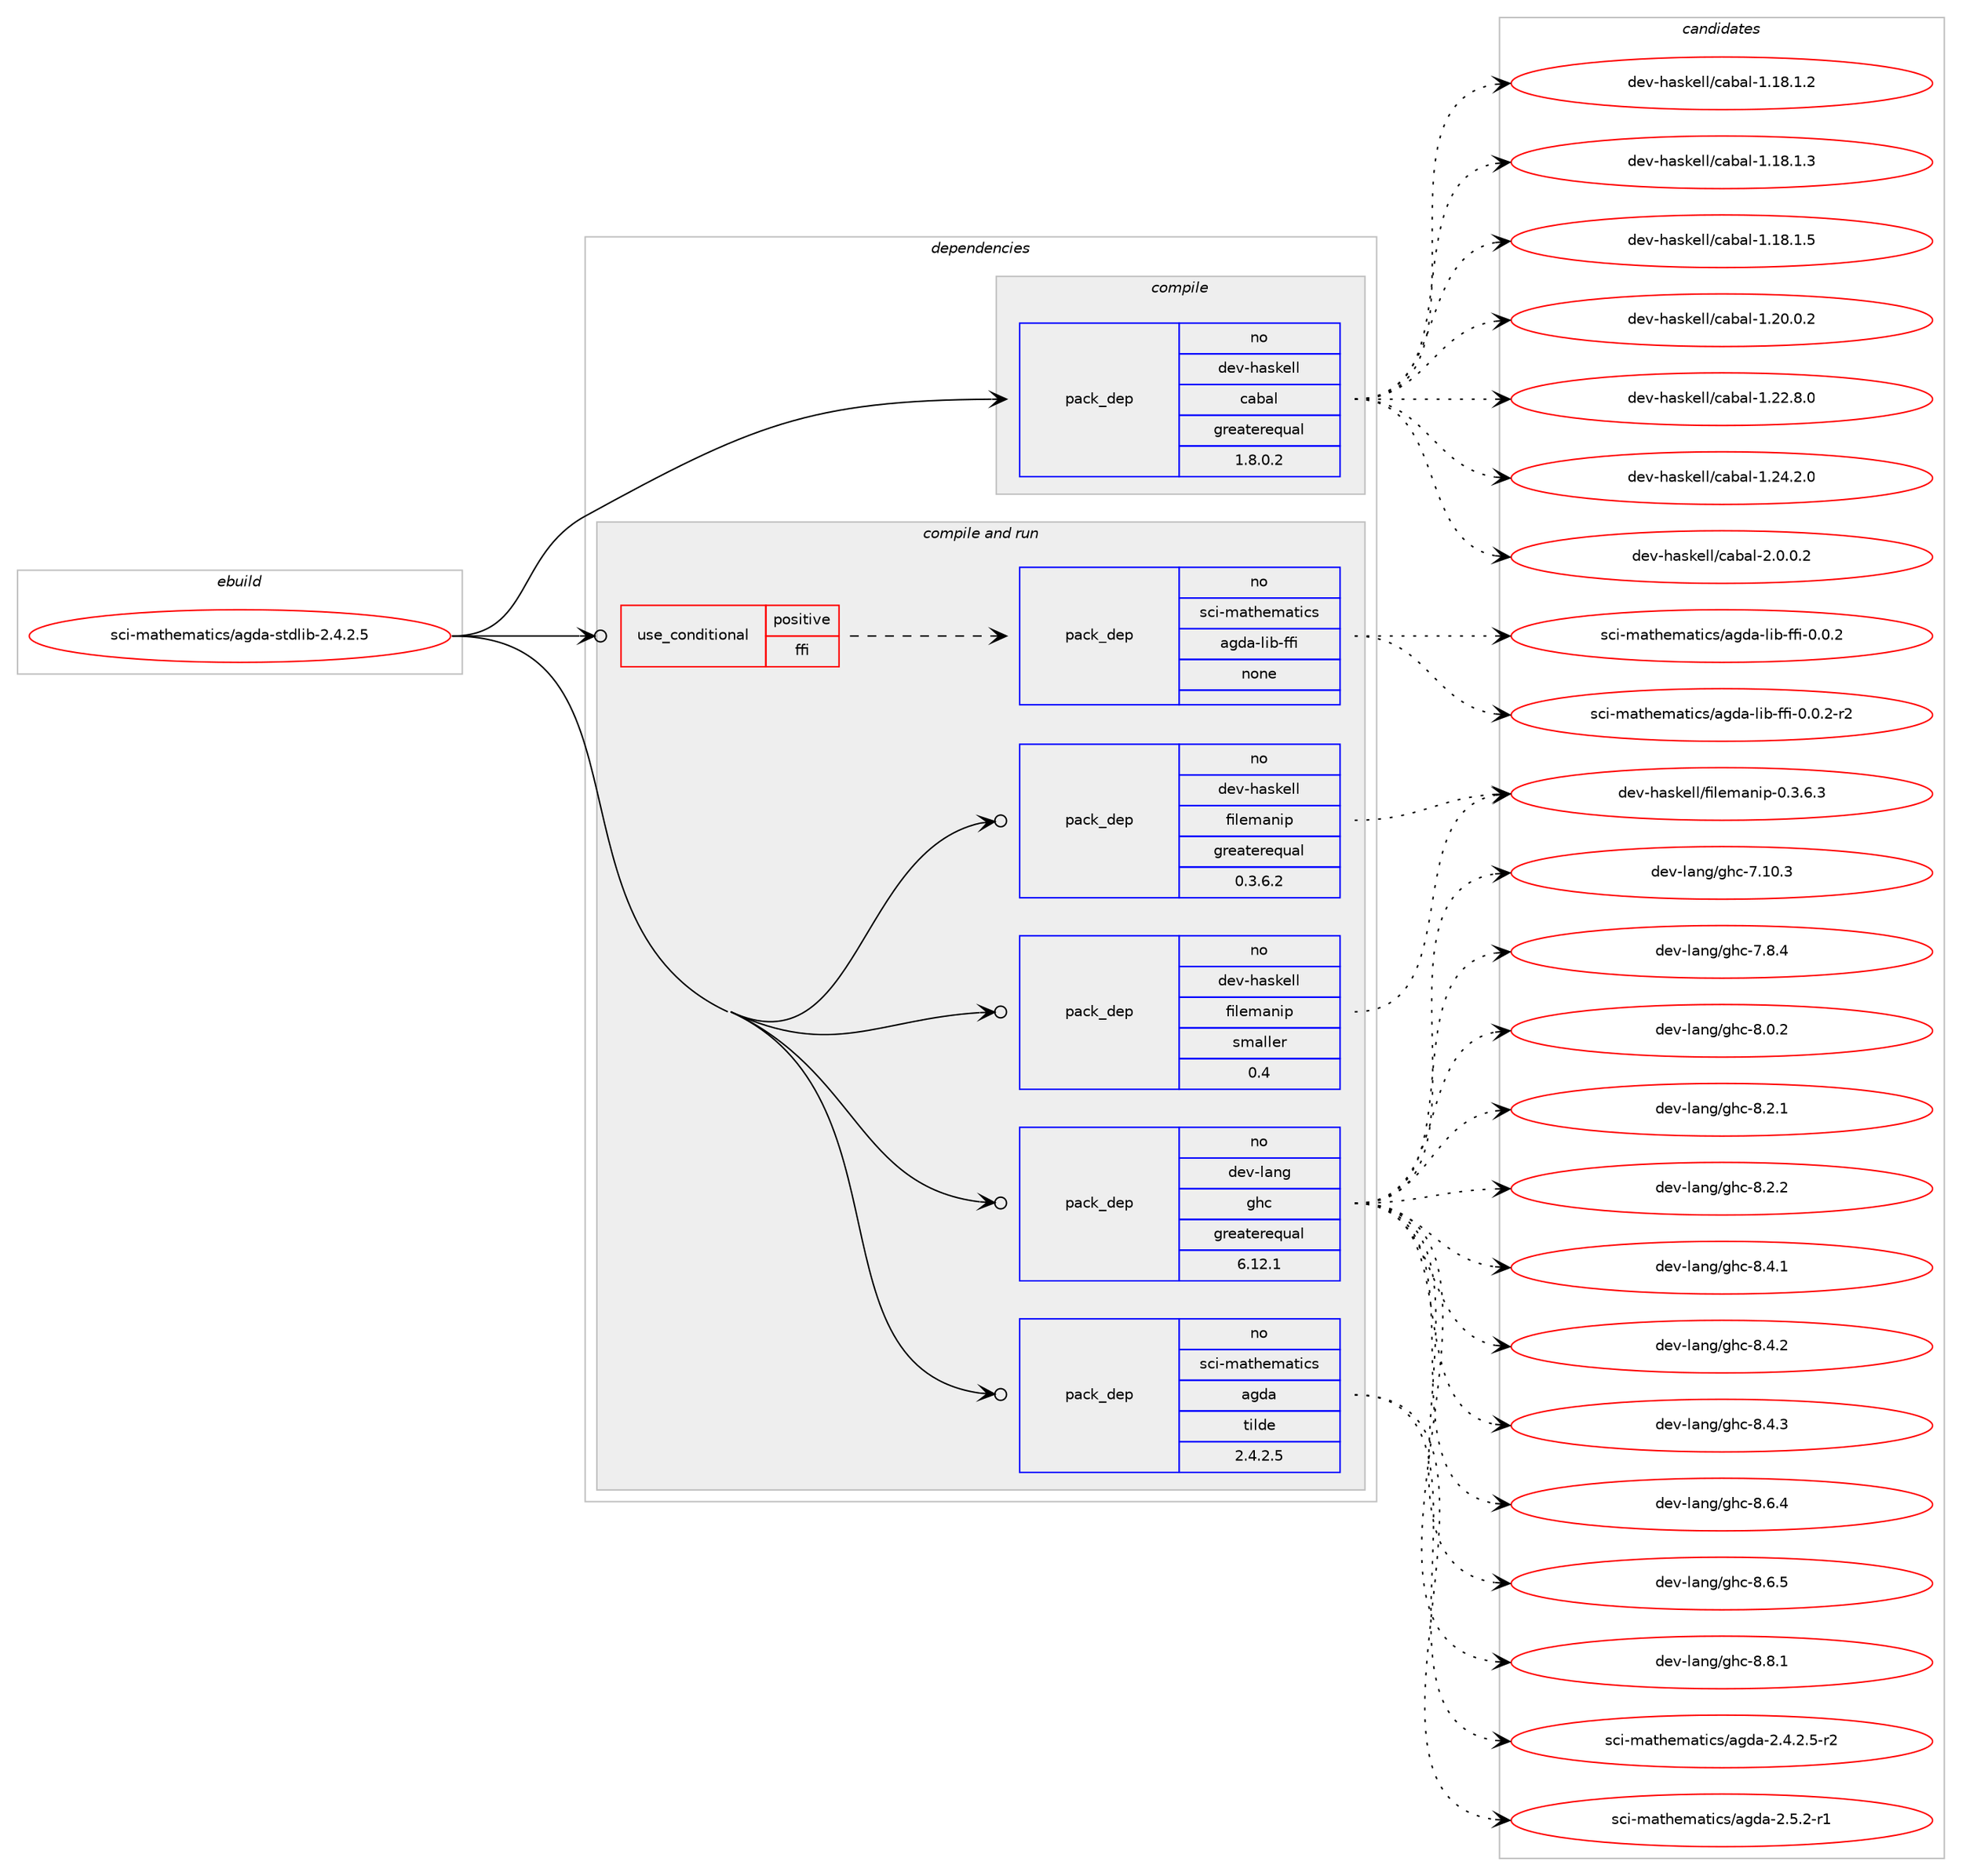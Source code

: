 digraph prolog {

# *************
# Graph options
# *************

newrank=true;
concentrate=true;
compound=true;
graph [rankdir=LR,fontname=Helvetica,fontsize=10,ranksep=1.5];#, ranksep=2.5, nodesep=0.2];
edge  [arrowhead=vee];
node  [fontname=Helvetica,fontsize=10];

# **********
# The ebuild
# **********

subgraph cluster_leftcol {
color=gray;
rank=same;
label=<<i>ebuild</i>>;
id [label="sci-mathematics/agda-stdlib-2.4.2.5", color=red, width=4, href="../sci-mathematics/agda-stdlib-2.4.2.5.svg"];
}

# ****************
# The dependencies
# ****************

subgraph cluster_midcol {
color=gray;
label=<<i>dependencies</i>>;
subgraph cluster_compile {
fillcolor="#eeeeee";
style=filled;
label=<<i>compile</i>>;
subgraph pack636670 {
dependency860886 [label=<<TABLE BORDER="0" CELLBORDER="1" CELLSPACING="0" CELLPADDING="4" WIDTH="220"><TR><TD ROWSPAN="6" CELLPADDING="30">pack_dep</TD></TR><TR><TD WIDTH="110">no</TD></TR><TR><TD>dev-haskell</TD></TR><TR><TD>cabal</TD></TR><TR><TD>greaterequal</TD></TR><TR><TD>1.8.0.2</TD></TR></TABLE>>, shape=none, color=blue];
}
id:e -> dependency860886:w [weight=20,style="solid",arrowhead="vee"];
}
subgraph cluster_compileandrun {
fillcolor="#eeeeee";
style=filled;
label=<<i>compile and run</i>>;
subgraph cond209004 {
dependency860887 [label=<<TABLE BORDER="0" CELLBORDER="1" CELLSPACING="0" CELLPADDING="4"><TR><TD ROWSPAN="3" CELLPADDING="10">use_conditional</TD></TR><TR><TD>positive</TD></TR><TR><TD>ffi</TD></TR></TABLE>>, shape=none, color=red];
subgraph pack636671 {
dependency860888 [label=<<TABLE BORDER="0" CELLBORDER="1" CELLSPACING="0" CELLPADDING="4" WIDTH="220"><TR><TD ROWSPAN="6" CELLPADDING="30">pack_dep</TD></TR><TR><TD WIDTH="110">no</TD></TR><TR><TD>sci-mathematics</TD></TR><TR><TD>agda-lib-ffi</TD></TR><TR><TD>none</TD></TR><TR><TD></TD></TR></TABLE>>, shape=none, color=blue];
}
dependency860887:e -> dependency860888:w [weight=20,style="dashed",arrowhead="vee"];
}
id:e -> dependency860887:w [weight=20,style="solid",arrowhead="odotvee"];
subgraph pack636672 {
dependency860889 [label=<<TABLE BORDER="0" CELLBORDER="1" CELLSPACING="0" CELLPADDING="4" WIDTH="220"><TR><TD ROWSPAN="6" CELLPADDING="30">pack_dep</TD></TR><TR><TD WIDTH="110">no</TD></TR><TR><TD>dev-haskell</TD></TR><TR><TD>filemanip</TD></TR><TR><TD>greaterequal</TD></TR><TR><TD>0.3.6.2</TD></TR></TABLE>>, shape=none, color=blue];
}
id:e -> dependency860889:w [weight=20,style="solid",arrowhead="odotvee"];
subgraph pack636673 {
dependency860890 [label=<<TABLE BORDER="0" CELLBORDER="1" CELLSPACING="0" CELLPADDING="4" WIDTH="220"><TR><TD ROWSPAN="6" CELLPADDING="30">pack_dep</TD></TR><TR><TD WIDTH="110">no</TD></TR><TR><TD>dev-haskell</TD></TR><TR><TD>filemanip</TD></TR><TR><TD>smaller</TD></TR><TR><TD>0.4</TD></TR></TABLE>>, shape=none, color=blue];
}
id:e -> dependency860890:w [weight=20,style="solid",arrowhead="odotvee"];
subgraph pack636674 {
dependency860891 [label=<<TABLE BORDER="0" CELLBORDER="1" CELLSPACING="0" CELLPADDING="4" WIDTH="220"><TR><TD ROWSPAN="6" CELLPADDING="30">pack_dep</TD></TR><TR><TD WIDTH="110">no</TD></TR><TR><TD>dev-lang</TD></TR><TR><TD>ghc</TD></TR><TR><TD>greaterequal</TD></TR><TR><TD>6.12.1</TD></TR></TABLE>>, shape=none, color=blue];
}
id:e -> dependency860891:w [weight=20,style="solid",arrowhead="odotvee"];
subgraph pack636675 {
dependency860892 [label=<<TABLE BORDER="0" CELLBORDER="1" CELLSPACING="0" CELLPADDING="4" WIDTH="220"><TR><TD ROWSPAN="6" CELLPADDING="30">pack_dep</TD></TR><TR><TD WIDTH="110">no</TD></TR><TR><TD>sci-mathematics</TD></TR><TR><TD>agda</TD></TR><TR><TD>tilde</TD></TR><TR><TD>2.4.2.5</TD></TR></TABLE>>, shape=none, color=blue];
}
id:e -> dependency860892:w [weight=20,style="solid",arrowhead="odotvee"];
}
subgraph cluster_run {
fillcolor="#eeeeee";
style=filled;
label=<<i>run</i>>;
}
}

# **************
# The candidates
# **************

subgraph cluster_choices {
rank=same;
color=gray;
label=<<i>candidates</i>>;

subgraph choice636670 {
color=black;
nodesep=1;
choice10010111845104971151071011081084799979897108454946495646494650 [label="dev-haskell/cabal-1.18.1.2", color=red, width=4,href="../dev-haskell/cabal-1.18.1.2.svg"];
choice10010111845104971151071011081084799979897108454946495646494651 [label="dev-haskell/cabal-1.18.1.3", color=red, width=4,href="../dev-haskell/cabal-1.18.1.3.svg"];
choice10010111845104971151071011081084799979897108454946495646494653 [label="dev-haskell/cabal-1.18.1.5", color=red, width=4,href="../dev-haskell/cabal-1.18.1.5.svg"];
choice10010111845104971151071011081084799979897108454946504846484650 [label="dev-haskell/cabal-1.20.0.2", color=red, width=4,href="../dev-haskell/cabal-1.20.0.2.svg"];
choice10010111845104971151071011081084799979897108454946505046564648 [label="dev-haskell/cabal-1.22.8.0", color=red, width=4,href="../dev-haskell/cabal-1.22.8.0.svg"];
choice10010111845104971151071011081084799979897108454946505246504648 [label="dev-haskell/cabal-1.24.2.0", color=red, width=4,href="../dev-haskell/cabal-1.24.2.0.svg"];
choice100101118451049711510710110810847999798971084550464846484650 [label="dev-haskell/cabal-2.0.0.2", color=red, width=4,href="../dev-haskell/cabal-2.0.0.2.svg"];
dependency860886:e -> choice10010111845104971151071011081084799979897108454946495646494650:w [style=dotted,weight="100"];
dependency860886:e -> choice10010111845104971151071011081084799979897108454946495646494651:w [style=dotted,weight="100"];
dependency860886:e -> choice10010111845104971151071011081084799979897108454946495646494653:w [style=dotted,weight="100"];
dependency860886:e -> choice10010111845104971151071011081084799979897108454946504846484650:w [style=dotted,weight="100"];
dependency860886:e -> choice10010111845104971151071011081084799979897108454946505046564648:w [style=dotted,weight="100"];
dependency860886:e -> choice10010111845104971151071011081084799979897108454946505246504648:w [style=dotted,weight="100"];
dependency860886:e -> choice100101118451049711510710110810847999798971084550464846484650:w [style=dotted,weight="100"];
}
subgraph choice636671 {
color=black;
nodesep=1;
choice1159910545109971161041011099711610599115479710310097451081059845102102105454846484650 [label="sci-mathematics/agda-lib-ffi-0.0.2", color=red, width=4,href="../sci-mathematics/agda-lib-ffi-0.0.2.svg"];
choice11599105451099711610410110997116105991154797103100974510810598451021021054548464846504511450 [label="sci-mathematics/agda-lib-ffi-0.0.2-r2", color=red, width=4,href="../sci-mathematics/agda-lib-ffi-0.0.2-r2.svg"];
dependency860888:e -> choice1159910545109971161041011099711610599115479710310097451081059845102102105454846484650:w [style=dotted,weight="100"];
dependency860888:e -> choice11599105451099711610410110997116105991154797103100974510810598451021021054548464846504511450:w [style=dotted,weight="100"];
}
subgraph choice636672 {
color=black;
nodesep=1;
choice100101118451049711510710110810847102105108101109971101051124548465146544651 [label="dev-haskell/filemanip-0.3.6.3", color=red, width=4,href="../dev-haskell/filemanip-0.3.6.3.svg"];
dependency860889:e -> choice100101118451049711510710110810847102105108101109971101051124548465146544651:w [style=dotted,weight="100"];
}
subgraph choice636673 {
color=black;
nodesep=1;
choice100101118451049711510710110810847102105108101109971101051124548465146544651 [label="dev-haskell/filemanip-0.3.6.3", color=red, width=4,href="../dev-haskell/filemanip-0.3.6.3.svg"];
dependency860890:e -> choice100101118451049711510710110810847102105108101109971101051124548465146544651:w [style=dotted,weight="100"];
}
subgraph choice636674 {
color=black;
nodesep=1;
choice1001011184510897110103471031049945554649484651 [label="dev-lang/ghc-7.10.3", color=red, width=4,href="../dev-lang/ghc-7.10.3.svg"];
choice10010111845108971101034710310499455546564652 [label="dev-lang/ghc-7.8.4", color=red, width=4,href="../dev-lang/ghc-7.8.4.svg"];
choice10010111845108971101034710310499455646484650 [label="dev-lang/ghc-8.0.2", color=red, width=4,href="../dev-lang/ghc-8.0.2.svg"];
choice10010111845108971101034710310499455646504649 [label="dev-lang/ghc-8.2.1", color=red, width=4,href="../dev-lang/ghc-8.2.1.svg"];
choice10010111845108971101034710310499455646504650 [label="dev-lang/ghc-8.2.2", color=red, width=4,href="../dev-lang/ghc-8.2.2.svg"];
choice10010111845108971101034710310499455646524649 [label="dev-lang/ghc-8.4.1", color=red, width=4,href="../dev-lang/ghc-8.4.1.svg"];
choice10010111845108971101034710310499455646524650 [label="dev-lang/ghc-8.4.2", color=red, width=4,href="../dev-lang/ghc-8.4.2.svg"];
choice10010111845108971101034710310499455646524651 [label="dev-lang/ghc-8.4.3", color=red, width=4,href="../dev-lang/ghc-8.4.3.svg"];
choice10010111845108971101034710310499455646544652 [label="dev-lang/ghc-8.6.4", color=red, width=4,href="../dev-lang/ghc-8.6.4.svg"];
choice10010111845108971101034710310499455646544653 [label="dev-lang/ghc-8.6.5", color=red, width=4,href="../dev-lang/ghc-8.6.5.svg"];
choice10010111845108971101034710310499455646564649 [label="dev-lang/ghc-8.8.1", color=red, width=4,href="../dev-lang/ghc-8.8.1.svg"];
dependency860891:e -> choice1001011184510897110103471031049945554649484651:w [style=dotted,weight="100"];
dependency860891:e -> choice10010111845108971101034710310499455546564652:w [style=dotted,weight="100"];
dependency860891:e -> choice10010111845108971101034710310499455646484650:w [style=dotted,weight="100"];
dependency860891:e -> choice10010111845108971101034710310499455646504649:w [style=dotted,weight="100"];
dependency860891:e -> choice10010111845108971101034710310499455646504650:w [style=dotted,weight="100"];
dependency860891:e -> choice10010111845108971101034710310499455646524649:w [style=dotted,weight="100"];
dependency860891:e -> choice10010111845108971101034710310499455646524650:w [style=dotted,weight="100"];
dependency860891:e -> choice10010111845108971101034710310499455646524651:w [style=dotted,weight="100"];
dependency860891:e -> choice10010111845108971101034710310499455646544652:w [style=dotted,weight="100"];
dependency860891:e -> choice10010111845108971101034710310499455646544653:w [style=dotted,weight="100"];
dependency860891:e -> choice10010111845108971101034710310499455646564649:w [style=dotted,weight="100"];
}
subgraph choice636675 {
color=black;
nodesep=1;
choice115991054510997116104101109971161059911547971031009745504652465046534511450 [label="sci-mathematics/agda-2.4.2.5-r2", color=red, width=4,href="../sci-mathematics/agda-2.4.2.5-r2.svg"];
choice11599105451099711610410110997116105991154797103100974550465346504511449 [label="sci-mathematics/agda-2.5.2-r1", color=red, width=4,href="../sci-mathematics/agda-2.5.2-r1.svg"];
dependency860892:e -> choice115991054510997116104101109971161059911547971031009745504652465046534511450:w [style=dotted,weight="100"];
dependency860892:e -> choice11599105451099711610410110997116105991154797103100974550465346504511449:w [style=dotted,weight="100"];
}
}

}

